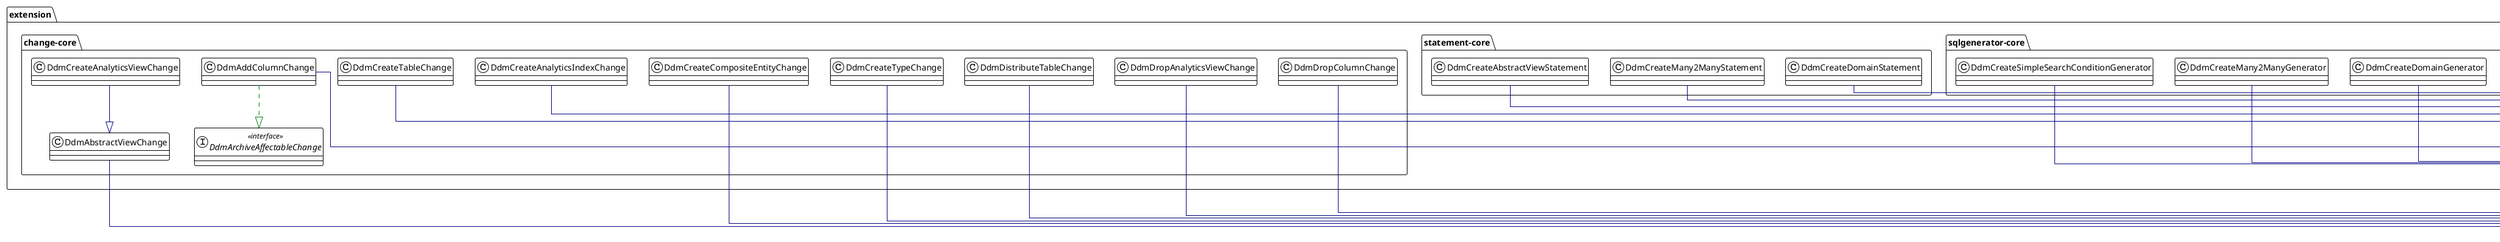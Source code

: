 @startuml

!theme plain
top to bottom direction
skinparam linetype ortho

package "liquibase-core" {
class AbstractChange
class AbstractSqlGenerator<T>
class AbstractSqlStatement
class AddColumnChange
class CreateIndexChange
class CreateTableChange
}

package "extension.change-core" {
class DdmAbstractViewChange
class DdmAddColumnChange
class DdmCreateAnalyticsIndexChange
class DdmCreateAnalyticsViewChange
class DdmCreateCompositeEntityChange
class DdmCreateTableChange
class DdmCreateTypeChange
class DdmDistributeTableChange
class DdmDropAnalyticsViewChange
class DdmDropColumnChange
interface DdmArchiveAffectableChange << interface >>
}

package "extension.sqlgenerator-core" {
class DdmCreateAbstractViewGenerator
class DdmCreateDomainGenerator
class DdmCreateMany2ManyGenerator
class DdmCreateSimpleSearchConditionGenerator
}

package "extension.statement-core" {
class DdmCreateAbstractViewStatement
class DdmCreateDomainStatement
class DdmCreateMany2ManyStatement
}

AddColumnChange                                      -[#000082,plain]-^  AbstractChange
CreateIndexChange                                    -[#000082,plain]-^  AbstractChange                                      
CreateTableChange                                    -[#000082,plain]-^  AbstractChange                                      
DdmAbstractViewChange                                -[#000082,plain]-^  AbstractChange                                      
DdmAddColumnChange                                   -[#000082,plain]-^  AddColumnChange                                     
DdmAddColumnChange                                   -[#008200,dashed]-^  DdmArchiveAffectableChange                          
DdmCreateAbstractViewGenerator                       -[#000082,plain]-^  AbstractSqlGenerator                                
DdmCreateAbstractViewStatement                       -[#000082,plain]-^  AbstractSqlStatement                                
DdmCreateAnalyticsIndexChange                        -[#000082,plain]-^  CreateIndexChange                                   
DdmCreateAnalyticsViewChange                         -[#000082,plain]-^  DdmAbstractViewChange                               
DdmCreateCompositeEntityChange                       -[#000082,plain]-^  AbstractChange                                      
DdmCreateDomainGenerator                             -[#000082,plain]-^  AbstractSqlGenerator
DdmCreateDomainStatement                             -[#000082,plain]-^  AbstractSqlStatement                                
DdmCreateMany2ManyGenerator                          -[#000082,plain]-^  AbstractSqlGenerator
DdmCreateMany2ManyStatement                          -[#000082,plain]-^  AbstractSqlStatement                                
DdmCreateSimpleSearchConditionGenerator              -[#000082,plain]-^  AbstractSqlGenerator
DdmCreateTableChange                                 -[#000082,plain]-^  CreateTableChange
DdmCreateTypeChange                                  -[#000082,plain]-^  AbstractChange                                      
DdmDistributeTableChange                             -[#000082,plain]-^  AbstractChange
DdmDropAnalyticsViewChange                           -[#000082,plain]-^  AbstractChange
DdmDropColumnChange                                  -[#000082,plain]-^  AbstractChange
@enduml
